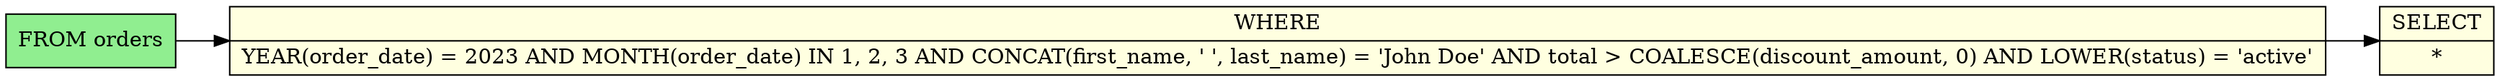 digraph schema_flow {
  rankdir=LR;
  node [shape=record];

  // Source tables
  node_0 [label="FROM orders", style=filled, fillcolor=lightgreen];

  // Operations
  node_1 [label="WHERE|YEAR(order_date) = 2023 AND MONTH(order_date) IN 1, 2, 3 AND CONCAT(first_name, ' ', last_name) = 'John Doe' AND total \> COALESCE(discount_amount, 0) AND LOWER(status) = 'active'", style=filled, fillcolor=lightyellow];
  node_2 [label="SELECT|*", style=filled, fillcolor=lightyellow];

  // Data flow edges

  // JOIN operations with table info
  node_0 -> node_1;
  node_1 -> node_2;
}